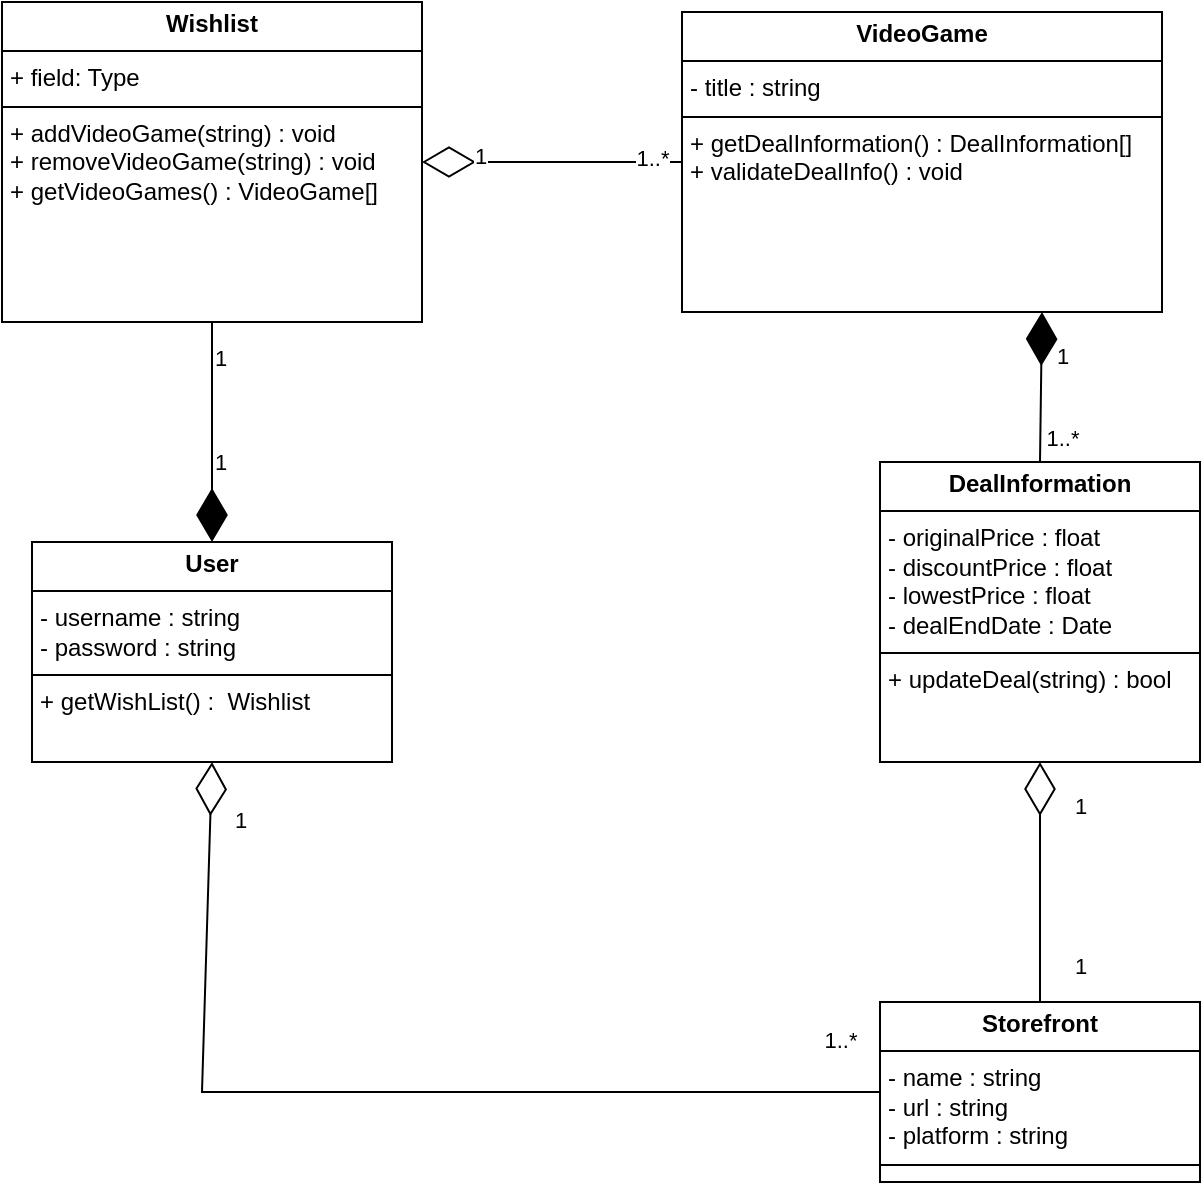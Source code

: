 <mxfile version="28.2.5">
  <diagram name="Page-1" id="_R-KJ7h41IaCFOkq9BI9">
    <mxGraphModel dx="1554" dy="851" grid="1" gridSize="10" guides="1" tooltips="1" connect="1" arrows="1" fold="1" page="1" pageScale="1" pageWidth="850" pageHeight="1100" math="0" shadow="0">
      <root>
        <mxCell id="0" />
        <mxCell id="1" parent="0" />
        <mxCell id="3XzFGxr-biG4mYpELUGO-1" value="&lt;p style=&quot;margin:0px;margin-top:4px;text-align:center;&quot;&gt;&lt;b&gt;VideoGame&lt;/b&gt;&lt;/p&gt;&lt;hr size=&quot;1&quot; style=&quot;border-style:solid;&quot;&gt;&lt;p style=&quot;margin:0px;margin-left:4px;&quot;&gt;- title : string&lt;/p&gt;&lt;hr size=&quot;1&quot; style=&quot;border-style:solid;&quot;&gt;&lt;p style=&quot;margin:0px;margin-left:4px;&quot;&gt;+ getDealInformation() : DealInformation[]&lt;/p&gt;&lt;p style=&quot;margin:0px;margin-left:4px;&quot;&gt;+ validateDealInfo() : void&amp;nbsp;&lt;/p&gt;" style="verticalAlign=top;align=left;overflow=fill;html=1;whiteSpace=wrap;" vertex="1" parent="1">
          <mxGeometry x="460" y="135" width="240" height="150" as="geometry" />
        </mxCell>
        <mxCell id="3XzFGxr-biG4mYpELUGO-2" value="&lt;p style=&quot;margin:0px;margin-top:4px;text-align:center;&quot;&gt;&lt;b&gt;User&lt;/b&gt;&lt;/p&gt;&lt;hr size=&quot;1&quot; style=&quot;border-style:solid;&quot;&gt;&lt;p style=&quot;margin:0px;margin-left:4px;&quot;&gt;- username : string&lt;/p&gt;&lt;p style=&quot;margin:0px;margin-left:4px;&quot;&gt;- password : string&lt;/p&gt;&lt;hr size=&quot;1&quot; style=&quot;border-style:solid;&quot;&gt;&lt;p style=&quot;margin:0px;margin-left:4px;&quot;&gt;+ getWishList() :&amp;nbsp; Wishlist&lt;/p&gt;" style="verticalAlign=top;align=left;overflow=fill;html=1;whiteSpace=wrap;" vertex="1" parent="1">
          <mxGeometry x="135" y="400" width="180" height="110" as="geometry" />
        </mxCell>
        <mxCell id="3XzFGxr-biG4mYpELUGO-3" value="&lt;p style=&quot;margin:0px;margin-top:4px;text-align:center;&quot;&gt;&lt;b&gt;Wishlist&lt;/b&gt;&lt;/p&gt;&lt;hr size=&quot;1&quot; style=&quot;border-style:solid;&quot;&gt;&lt;p style=&quot;margin:0px;margin-left:4px;&quot;&gt;+ field: Type&lt;/p&gt;&lt;hr size=&quot;1&quot; style=&quot;border-style:solid;&quot;&gt;&lt;p style=&quot;margin:0px;margin-left:4px;&quot;&gt;+ addVideoGame(string) : void&lt;/p&gt;&lt;p style=&quot;margin:0px;margin-left:4px;&quot;&gt;+ removeVideoGame(string) : void&lt;/p&gt;&lt;p style=&quot;margin:0px;margin-left:4px;&quot;&gt;+ getVideoGames() : VideoGame[]&lt;/p&gt;" style="verticalAlign=top;align=left;overflow=fill;html=1;whiteSpace=wrap;" vertex="1" parent="1">
          <mxGeometry x="120" y="130" width="210" height="160" as="geometry" />
        </mxCell>
        <mxCell id="3XzFGxr-biG4mYpELUGO-4" value="&lt;p style=&quot;margin:0px;margin-top:4px;text-align:center;&quot;&gt;&lt;b&gt;Storefront&lt;/b&gt;&lt;/p&gt;&lt;hr size=&quot;1&quot; style=&quot;border-style:solid;&quot;&gt;&lt;p style=&quot;margin:0px;margin-left:4px;&quot;&gt;- name : string&lt;/p&gt;&lt;p style=&quot;margin:0px;margin-left:4px;&quot;&gt;- url : string&lt;/p&gt;&lt;p style=&quot;margin:0px;margin-left:4px;&quot;&gt;- platform : string&lt;/p&gt;&lt;hr size=&quot;1&quot; style=&quot;border-style:solid;&quot;&gt;" style="verticalAlign=top;align=left;overflow=fill;html=1;whiteSpace=wrap;" vertex="1" parent="1">
          <mxGeometry x="559" y="630" width="160" height="90" as="geometry" />
        </mxCell>
        <mxCell id="3XzFGxr-biG4mYpELUGO-5" value="&lt;p style=&quot;margin:0px;margin-top:4px;text-align:center;&quot;&gt;&lt;b&gt;DealInformation&lt;/b&gt;&lt;/p&gt;&lt;hr size=&quot;1&quot; style=&quot;border-style:solid;&quot;&gt;&lt;p style=&quot;margin:0px;margin-left:4px;&quot;&gt;- originalPrice : float&lt;/p&gt;&lt;p style=&quot;margin:0px;margin-left:4px;&quot;&gt;- discountPrice : float&lt;/p&gt;&lt;p style=&quot;margin:0px;margin-left:4px;&quot;&gt;- lowestPrice : float&lt;/p&gt;&lt;p style=&quot;margin:0px;margin-left:4px;&quot;&gt;- dealEndDate : Date&lt;/p&gt;&lt;hr size=&quot;1&quot; style=&quot;border-style:solid;&quot;&gt;&lt;p style=&quot;margin:0px;margin-left:4px;&quot;&gt;+ updateDeal(string) : bool&amp;nbsp;&lt;/p&gt;" style="verticalAlign=top;align=left;overflow=fill;html=1;whiteSpace=wrap;" vertex="1" parent="1">
          <mxGeometry x="559" y="360" width="160" height="150" as="geometry" />
        </mxCell>
        <mxCell id="3XzFGxr-biG4mYpELUGO-10" value="" style="endArrow=diamondThin;endFill=0;endSize=24;html=1;rounded=0;exitX=0.5;exitY=0;exitDx=0;exitDy=0;entryX=0.5;entryY=1;entryDx=0;entryDy=0;" edge="1" parent="1" source="3XzFGxr-biG4mYpELUGO-4" target="3XzFGxr-biG4mYpELUGO-5">
          <mxGeometry width="160" relative="1" as="geometry">
            <mxPoint x="309" y="480" as="sourcePoint" />
            <mxPoint x="629" y="530" as="targetPoint" />
          </mxGeometry>
        </mxCell>
        <mxCell id="3XzFGxr-biG4mYpELUGO-11" value="1" style="edgeLabel;html=1;align=center;verticalAlign=middle;resizable=0;points=[];" vertex="1" connectable="0" parent="3XzFGxr-biG4mYpELUGO-10">
          <mxGeometry x="0.63" y="-5" relative="1" as="geometry">
            <mxPoint x="15" as="offset" />
          </mxGeometry>
        </mxCell>
        <mxCell id="3XzFGxr-biG4mYpELUGO-12" value="1" style="edgeLabel;html=1;align=center;verticalAlign=middle;resizable=0;points=[];" vertex="1" connectable="0" parent="3XzFGxr-biG4mYpELUGO-10">
          <mxGeometry x="-0.703" y="-3" relative="1" as="geometry">
            <mxPoint x="17" as="offset" />
          </mxGeometry>
        </mxCell>
        <mxCell id="3XzFGxr-biG4mYpELUGO-13" value="" style="endArrow=diamondThin;endFill=0;endSize=24;html=1;rounded=0;entryX=0.5;entryY=1;entryDx=0;entryDy=0;exitX=0;exitY=0.5;exitDx=0;exitDy=0;" edge="1" parent="1" source="3XzFGxr-biG4mYpELUGO-4" target="3XzFGxr-biG4mYpELUGO-2">
          <mxGeometry width="160" relative="1" as="geometry">
            <mxPoint x="290" y="480" as="sourcePoint" />
            <mxPoint x="450" y="480" as="targetPoint" />
            <Array as="points">
              <mxPoint x="220" y="675" />
            </Array>
          </mxGeometry>
        </mxCell>
        <mxCell id="3XzFGxr-biG4mYpELUGO-14" value="1" style="edgeLabel;html=1;align=center;verticalAlign=middle;resizable=0;points=[];" vertex="1" connectable="0" parent="3XzFGxr-biG4mYpELUGO-13">
          <mxGeometry x="0.887" y="-3" relative="1" as="geometry">
            <mxPoint x="12" as="offset" />
          </mxGeometry>
        </mxCell>
        <mxCell id="3XzFGxr-biG4mYpELUGO-15" value="1..*" style="edgeLabel;html=1;align=center;verticalAlign=middle;resizable=0;points=[];" vertex="1" connectable="0" parent="3XzFGxr-biG4mYpELUGO-13">
          <mxGeometry x="-0.863" y="1" relative="1" as="geometry">
            <mxPoint x="14" y="-27" as="offset" />
          </mxGeometry>
        </mxCell>
        <mxCell id="3XzFGxr-biG4mYpELUGO-16" value="" style="endArrow=diamondThin;endFill=1;endSize=24;html=1;rounded=0;entryX=0.5;entryY=0;entryDx=0;entryDy=0;exitX=0.5;exitY=1;exitDx=0;exitDy=0;" edge="1" parent="1" source="3XzFGxr-biG4mYpELUGO-3" target="3XzFGxr-biG4mYpELUGO-2">
          <mxGeometry width="160" relative="1" as="geometry">
            <mxPoint x="20" y="340" as="sourcePoint" />
            <mxPoint x="180" y="340" as="targetPoint" />
          </mxGeometry>
        </mxCell>
        <mxCell id="3XzFGxr-biG4mYpELUGO-17" value="1" style="edgeLabel;html=1;align=center;verticalAlign=middle;resizable=0;points=[];" vertex="1" connectable="0" parent="3XzFGxr-biG4mYpELUGO-16">
          <mxGeometry x="-0.669" y="4" relative="1" as="geometry">
            <mxPoint as="offset" />
          </mxGeometry>
        </mxCell>
        <mxCell id="3XzFGxr-biG4mYpELUGO-18" value="1" style="edgeLabel;html=1;align=center;verticalAlign=middle;resizable=0;points=[];" vertex="1" connectable="0" parent="3XzFGxr-biG4mYpELUGO-16">
          <mxGeometry x="0.276" y="4" relative="1" as="geometry">
            <mxPoint as="offset" />
          </mxGeometry>
        </mxCell>
        <mxCell id="3XzFGxr-biG4mYpELUGO-19" value="" style="endArrow=diamondThin;endFill=0;endSize=24;html=1;rounded=0;entryX=1;entryY=0.5;entryDx=0;entryDy=0;exitX=0;exitY=0.5;exitDx=0;exitDy=0;" edge="1" parent="1" source="3XzFGxr-biG4mYpELUGO-1" target="3XzFGxr-biG4mYpELUGO-3">
          <mxGeometry width="160" relative="1" as="geometry">
            <mxPoint x="290" y="480" as="sourcePoint" />
            <mxPoint x="450" y="480" as="targetPoint" />
          </mxGeometry>
        </mxCell>
        <mxCell id="3XzFGxr-biG4mYpELUGO-20" value="1" style="edgeLabel;html=1;align=center;verticalAlign=middle;resizable=0;points=[];" vertex="1" connectable="0" parent="3XzFGxr-biG4mYpELUGO-19">
          <mxGeometry x="0.557" y="-3" relative="1" as="geometry">
            <mxPoint as="offset" />
          </mxGeometry>
        </mxCell>
        <mxCell id="3XzFGxr-biG4mYpELUGO-21" value="1..*" style="edgeLabel;html=1;align=center;verticalAlign=middle;resizable=0;points=[];" vertex="1" connectable="0" parent="3XzFGxr-biG4mYpELUGO-19">
          <mxGeometry x="-0.766" y="-2" relative="1" as="geometry">
            <mxPoint as="offset" />
          </mxGeometry>
        </mxCell>
        <mxCell id="3XzFGxr-biG4mYpELUGO-22" value="" style="endArrow=diamondThin;endFill=1;endSize=24;html=1;rounded=0;entryX=0.75;entryY=1;entryDx=0;entryDy=0;exitX=0.5;exitY=0;exitDx=0;exitDy=0;" edge="1" parent="1" source="3XzFGxr-biG4mYpELUGO-5" target="3XzFGxr-biG4mYpELUGO-1">
          <mxGeometry width="160" relative="1" as="geometry">
            <mxPoint x="290" y="480" as="sourcePoint" />
            <mxPoint x="450" y="480" as="targetPoint" />
          </mxGeometry>
        </mxCell>
        <mxCell id="3XzFGxr-biG4mYpELUGO-23" value="1" style="edgeLabel;html=1;align=center;verticalAlign=middle;resizable=0;points=[];" vertex="1" connectable="0" parent="3XzFGxr-biG4mYpELUGO-22">
          <mxGeometry x="0.408" y="-1" relative="1" as="geometry">
            <mxPoint x="9" as="offset" />
          </mxGeometry>
        </mxCell>
        <mxCell id="3XzFGxr-biG4mYpELUGO-24" value="1..*" style="edgeLabel;html=1;align=center;verticalAlign=middle;resizable=0;points=[];" vertex="1" connectable="0" parent="3XzFGxr-biG4mYpELUGO-22">
          <mxGeometry x="-0.685" y="-2" relative="1" as="geometry">
            <mxPoint x="9" as="offset" />
          </mxGeometry>
        </mxCell>
      </root>
    </mxGraphModel>
  </diagram>
</mxfile>
